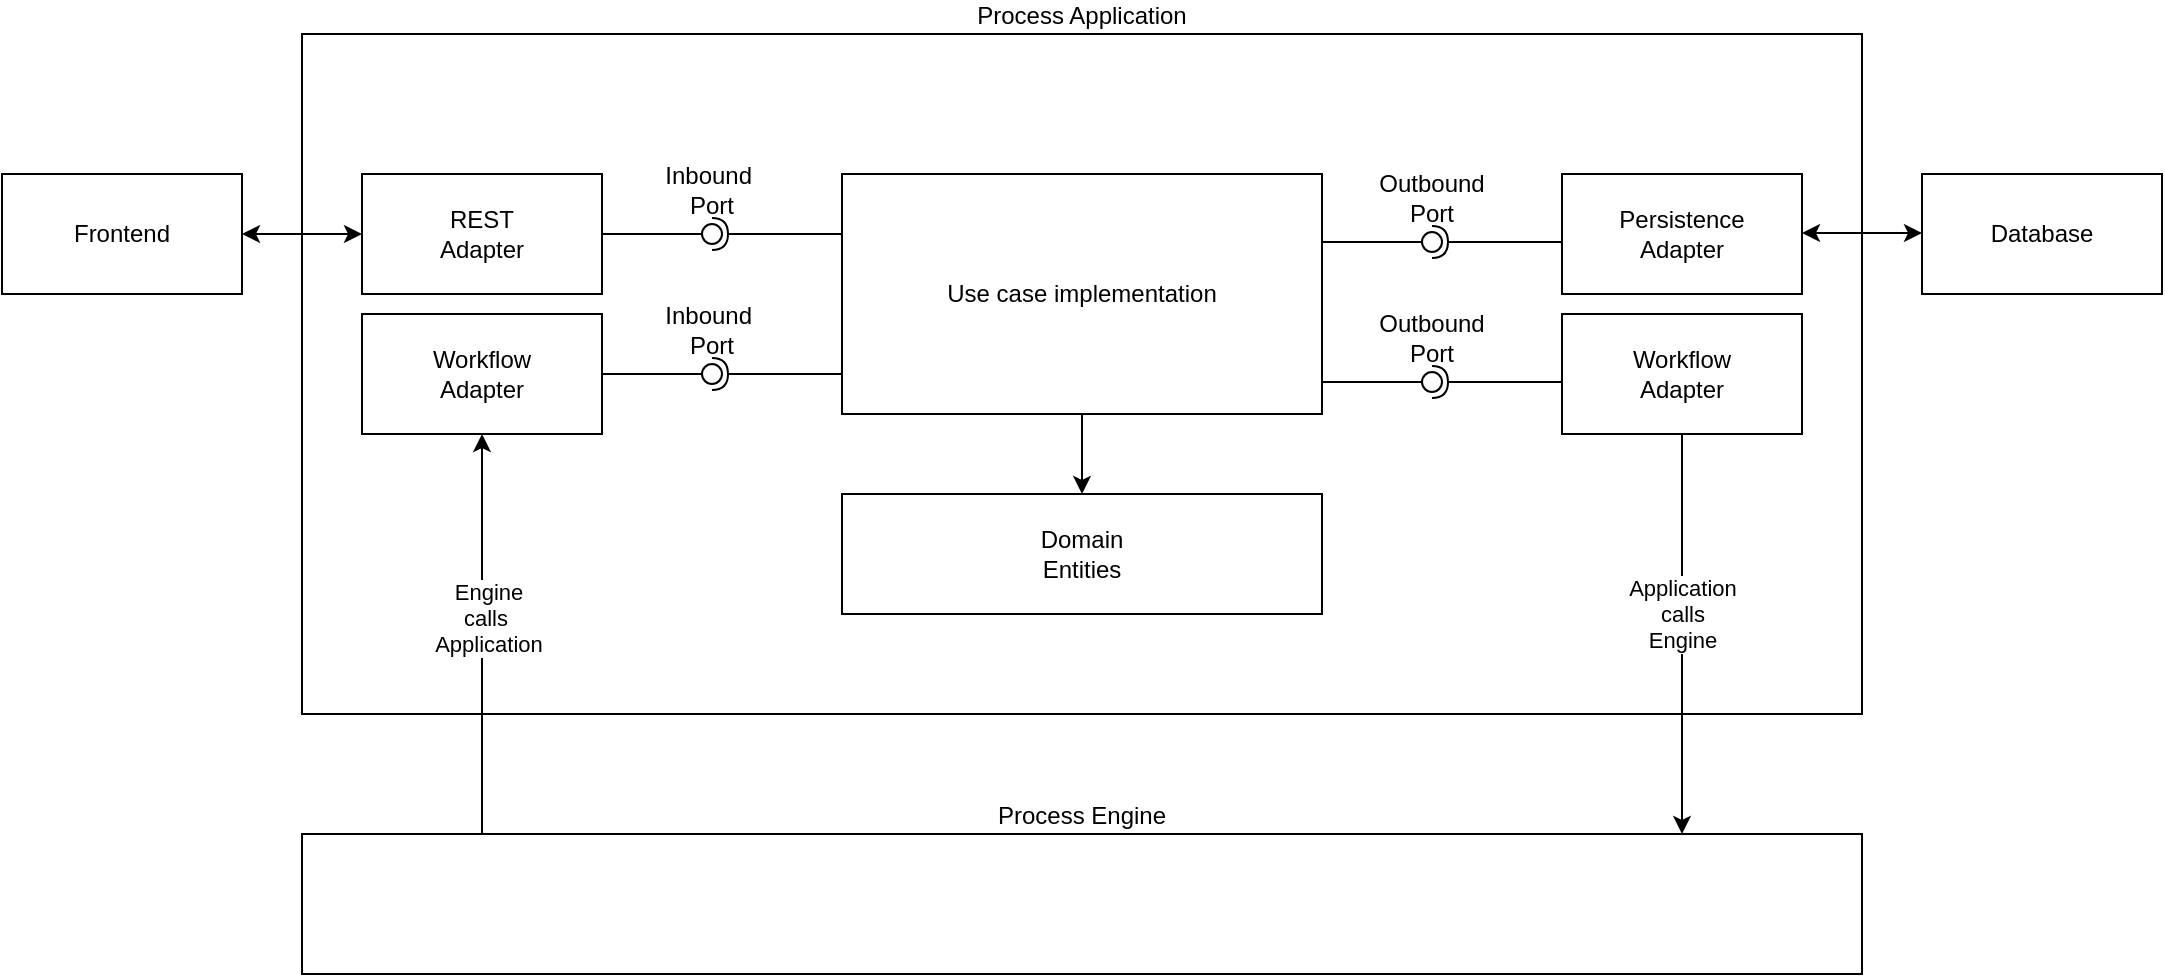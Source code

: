 <mxfile version="24.1.0" type="device">
  <diagram name="Page-1" id="zw3JpCSD_ixgrnQslXHK">
    <mxGraphModel dx="1434" dy="999" grid="1" gridSize="10" guides="1" tooltips="1" connect="1" arrows="1" fold="1" page="1" pageScale="1" pageWidth="1169" pageHeight="827" math="0" shadow="0">
      <root>
        <mxCell id="0" />
        <mxCell id="1" parent="0" />
        <mxCell id="IMeUV5zi-zxM67xi_JWU-23" value="Process Application" style="rounded=0;whiteSpace=wrap;html=1;align=center;labelPosition=center;verticalLabelPosition=top;verticalAlign=bottom;" vertex="1" parent="1">
          <mxGeometry x="170" y="50" width="780" height="340" as="geometry" />
        </mxCell>
        <mxCell id="IMeUV5zi-zxM67xi_JWU-1" value="REST&lt;br&gt;Adapter" style="rounded=0;whiteSpace=wrap;html=1;" vertex="1" parent="1">
          <mxGeometry x="200" y="120" width="120" height="60" as="geometry" />
        </mxCell>
        <mxCell id="IMeUV5zi-zxM67xi_JWU-3" value="" style="rounded=0;orthogonalLoop=1;jettySize=auto;html=1;endArrow=halfCircle;endFill=0;endSize=6;strokeWidth=1;sketch=0;exitX=0;exitY=0.25;exitDx=0;exitDy=0;" edge="1" target="IMeUV5zi-zxM67xi_JWU-5" parent="1" source="IMeUV5zi-zxM67xi_JWU-6">
          <mxGeometry relative="1" as="geometry">
            <mxPoint x="500" y="225" as="sourcePoint" />
          </mxGeometry>
        </mxCell>
        <mxCell id="IMeUV5zi-zxM67xi_JWU-4" value="" style="rounded=0;orthogonalLoop=1;jettySize=auto;html=1;endArrow=oval;endFill=0;sketch=0;sourcePerimeterSpacing=0;targetPerimeterSpacing=0;endSize=10;exitX=1;exitY=0.5;exitDx=0;exitDy=0;" edge="1" target="IMeUV5zi-zxM67xi_JWU-5" parent="1" source="IMeUV5zi-zxM67xi_JWU-1">
          <mxGeometry relative="1" as="geometry">
            <mxPoint x="460" y="225" as="sourcePoint" />
          </mxGeometry>
        </mxCell>
        <mxCell id="IMeUV5zi-zxM67xi_JWU-5" value="Inbound&amp;nbsp; Port" style="ellipse;whiteSpace=wrap;html=1;align=center;aspect=fixed;fillColor=none;strokeColor=none;resizable=0;perimeter=centerPerimeter;rotatable=0;allowArrows=0;points=[];outlineConnect=1;horizontal=1;labelPosition=center;verticalLabelPosition=top;verticalAlign=bottom;" vertex="1" parent="1">
          <mxGeometry x="370" y="145" width="10" height="10" as="geometry" />
        </mxCell>
        <mxCell id="IMeUV5zi-zxM67xi_JWU-6" value="U&lt;span style=&quot;background-color: initial;&quot;&gt;se case implementation&lt;/span&gt;" style="rounded=0;whiteSpace=wrap;html=1;" vertex="1" parent="1">
          <mxGeometry x="440" y="120" width="240" height="120" as="geometry" />
        </mxCell>
        <mxCell id="IMeUV5zi-zxM67xi_JWU-7" value="Domain&lt;br&gt;Entities" style="rounded=0;whiteSpace=wrap;html=1;" vertex="1" parent="1">
          <mxGeometry x="440" y="280" width="240" height="60" as="geometry" />
        </mxCell>
        <mxCell id="IMeUV5zi-zxM67xi_JWU-8" value="Persistence&lt;br&gt;Adapter" style="rounded=0;whiteSpace=wrap;html=1;" vertex="1" parent="1">
          <mxGeometry x="800" y="120" width="120" height="60" as="geometry" />
        </mxCell>
        <mxCell id="IMeUV5zi-zxM67xi_JWU-10" value="" style="rounded=0;orthogonalLoop=1;jettySize=auto;html=1;endArrow=halfCircle;endFill=0;endSize=6;strokeWidth=1;sketch=0;exitX=0;exitY=0.5;exitDx=0;exitDy=0;" edge="1" parent="1" target="IMeUV5zi-zxM67xi_JWU-12">
          <mxGeometry relative="1" as="geometry">
            <mxPoint x="800" y="154" as="sourcePoint" />
          </mxGeometry>
        </mxCell>
        <mxCell id="IMeUV5zi-zxM67xi_JWU-11" value="" style="rounded=0;orthogonalLoop=1;jettySize=auto;html=1;endArrow=oval;endFill=0;sketch=0;sourcePerimeterSpacing=0;targetPerimeterSpacing=0;endSize=10;exitX=1;exitY=0.5;exitDx=0;exitDy=0;" edge="1" parent="1" target="IMeUV5zi-zxM67xi_JWU-12">
          <mxGeometry relative="1" as="geometry">
            <mxPoint x="680" y="154" as="sourcePoint" />
          </mxGeometry>
        </mxCell>
        <mxCell id="IMeUV5zi-zxM67xi_JWU-12" value="Outbound&lt;br&gt;Port" style="ellipse;whiteSpace=wrap;html=1;align=center;aspect=fixed;fillColor=none;strokeColor=none;resizable=0;perimeter=centerPerimeter;rotatable=0;allowArrows=0;points=[];outlineConnect=1;horizontal=1;labelPosition=center;verticalLabelPosition=top;verticalAlign=bottom;" vertex="1" parent="1">
          <mxGeometry x="730" y="149" width="10" height="10" as="geometry" />
        </mxCell>
        <mxCell id="IMeUV5zi-zxM67xi_JWU-13" value="Workflow&lt;br&gt;Adapter" style="rounded=0;whiteSpace=wrap;html=1;" vertex="1" parent="1">
          <mxGeometry x="200" y="190" width="120" height="60" as="geometry" />
        </mxCell>
        <mxCell id="IMeUV5zi-zxM67xi_JWU-14" value="" style="rounded=0;orthogonalLoop=1;jettySize=auto;html=1;endArrow=halfCircle;endFill=0;endSize=6;strokeWidth=1;sketch=0;exitX=0;exitY=0.25;exitDx=0;exitDy=0;" edge="1" parent="1" target="IMeUV5zi-zxM67xi_JWU-16">
          <mxGeometry relative="1" as="geometry">
            <mxPoint x="440" y="220" as="sourcePoint" />
          </mxGeometry>
        </mxCell>
        <mxCell id="IMeUV5zi-zxM67xi_JWU-15" value="" style="rounded=0;orthogonalLoop=1;jettySize=auto;html=1;endArrow=oval;endFill=0;sketch=0;sourcePerimeterSpacing=0;targetPerimeterSpacing=0;endSize=10;exitX=1;exitY=0.5;exitDx=0;exitDy=0;" edge="1" parent="1" source="IMeUV5zi-zxM67xi_JWU-13" target="IMeUV5zi-zxM67xi_JWU-16">
          <mxGeometry relative="1" as="geometry">
            <mxPoint x="460" y="295" as="sourcePoint" />
          </mxGeometry>
        </mxCell>
        <mxCell id="IMeUV5zi-zxM67xi_JWU-16" value="Inbound&amp;nbsp; Port" style="ellipse;whiteSpace=wrap;html=1;align=center;aspect=fixed;fillColor=none;strokeColor=none;resizable=0;perimeter=centerPerimeter;rotatable=0;allowArrows=0;points=[];outlineConnect=1;horizontal=1;labelPosition=center;verticalLabelPosition=top;verticalAlign=bottom;" vertex="1" parent="1">
          <mxGeometry x="370" y="215" width="10" height="10" as="geometry" />
        </mxCell>
        <mxCell id="IMeUV5zi-zxM67xi_JWU-18" value="" style="endArrow=classic;html=1;rounded=0;exitX=0.5;exitY=1;exitDx=0;exitDy=0;" edge="1" parent="1" source="IMeUV5zi-zxM67xi_JWU-6" target="IMeUV5zi-zxM67xi_JWU-7">
          <mxGeometry width="50" height="50" relative="1" as="geometry">
            <mxPoint x="750" y="340" as="sourcePoint" />
            <mxPoint x="800" y="290" as="targetPoint" />
          </mxGeometry>
        </mxCell>
        <mxCell id="IMeUV5zi-zxM67xi_JWU-19" value="Workflow&lt;br&gt;Adapter" style="rounded=0;whiteSpace=wrap;html=1;" vertex="1" parent="1">
          <mxGeometry x="800" y="190" width="120" height="60" as="geometry" />
        </mxCell>
        <mxCell id="IMeUV5zi-zxM67xi_JWU-20" value="" style="rounded=0;orthogonalLoop=1;jettySize=auto;html=1;endArrow=halfCircle;endFill=0;endSize=6;strokeWidth=1;sketch=0;exitX=0;exitY=0.5;exitDx=0;exitDy=0;" edge="1" parent="1" target="IMeUV5zi-zxM67xi_JWU-22">
          <mxGeometry relative="1" as="geometry">
            <mxPoint x="800" y="224" as="sourcePoint" />
          </mxGeometry>
        </mxCell>
        <mxCell id="IMeUV5zi-zxM67xi_JWU-21" value="" style="rounded=0;orthogonalLoop=1;jettySize=auto;html=1;endArrow=oval;endFill=0;sketch=0;sourcePerimeterSpacing=0;targetPerimeterSpacing=0;endSize=10;exitX=1;exitY=0.5;exitDx=0;exitDy=0;" edge="1" parent="1" target="IMeUV5zi-zxM67xi_JWU-22">
          <mxGeometry relative="1" as="geometry">
            <mxPoint x="680" y="224" as="sourcePoint" />
          </mxGeometry>
        </mxCell>
        <mxCell id="IMeUV5zi-zxM67xi_JWU-22" value="Outbound&lt;br&gt;Port" style="ellipse;whiteSpace=wrap;html=1;align=center;aspect=fixed;fillColor=none;strokeColor=none;resizable=0;perimeter=centerPerimeter;rotatable=0;allowArrows=0;points=[];outlineConnect=1;horizontal=1;labelPosition=center;verticalLabelPosition=top;verticalAlign=bottom;" vertex="1" parent="1">
          <mxGeometry x="730" y="219" width="10" height="10" as="geometry" />
        </mxCell>
        <mxCell id="IMeUV5zi-zxM67xi_JWU-24" value="Process Engine" style="rounded=0;whiteSpace=wrap;html=1;align=center;labelPosition=center;verticalLabelPosition=top;verticalAlign=bottom;" vertex="1" parent="1">
          <mxGeometry x="170" y="450" width="780" height="70" as="geometry" />
        </mxCell>
        <mxCell id="IMeUV5zi-zxM67xi_JWU-26" value="Frontend" style="rounded=0;whiteSpace=wrap;html=1;" vertex="1" parent="1">
          <mxGeometry x="20" y="120" width="120" height="60" as="geometry" />
        </mxCell>
        <mxCell id="IMeUV5zi-zxM67xi_JWU-28" value="" style="endArrow=classic;startArrow=classic;html=1;rounded=0;" edge="1" parent="1" source="IMeUV5zi-zxM67xi_JWU-26">
          <mxGeometry width="50" height="50" relative="1" as="geometry">
            <mxPoint x="140" y="200" as="sourcePoint" />
            <mxPoint x="200" y="150" as="targetPoint" />
          </mxGeometry>
        </mxCell>
        <mxCell id="IMeUV5zi-zxM67xi_JWU-29" value="Database" style="rounded=0;whiteSpace=wrap;html=1;" vertex="1" parent="1">
          <mxGeometry x="980" y="120" width="120" height="60" as="geometry" />
        </mxCell>
        <mxCell id="IMeUV5zi-zxM67xi_JWU-31" value="" style="endArrow=classic;html=1;rounded=0;entryX=0.5;entryY=1;entryDx=0;entryDy=0;" edge="1" parent="1" target="IMeUV5zi-zxM67xi_JWU-13">
          <mxGeometry width="50" height="50" relative="1" as="geometry">
            <mxPoint x="260" y="450" as="sourcePoint" />
            <mxPoint x="220" y="680" as="targetPoint" />
          </mxGeometry>
        </mxCell>
        <mxCell id="IMeUV5zi-zxM67xi_JWU-34" value="Engine&lt;br&gt;calls&amp;nbsp;&lt;br&gt;Application" style="edgeLabel;html=1;align=center;verticalAlign=middle;resizable=0;points=[];" vertex="1" connectable="0" parent="IMeUV5zi-zxM67xi_JWU-31">
          <mxGeometry x="0.08" y="-3" relative="1" as="geometry">
            <mxPoint as="offset" />
          </mxGeometry>
        </mxCell>
        <mxCell id="IMeUV5zi-zxM67xi_JWU-32" value="" style="endArrow=classic;html=1;rounded=0;exitX=0.5;exitY=1;exitDx=0;exitDy=0;" edge="1" parent="1" source="IMeUV5zi-zxM67xi_JWU-19">
          <mxGeometry width="50" height="50" relative="1" as="geometry">
            <mxPoint x="270" y="460" as="sourcePoint" />
            <mxPoint x="860" y="450" as="targetPoint" />
          </mxGeometry>
        </mxCell>
        <mxCell id="IMeUV5zi-zxM67xi_JWU-35" value="Application&lt;br&gt;calls&lt;br&gt;Engine" style="edgeLabel;html=1;align=center;verticalAlign=middle;resizable=0;points=[];" vertex="1" connectable="0" parent="IMeUV5zi-zxM67xi_JWU-32">
          <mxGeometry x="-0.42" y="-2" relative="1" as="geometry">
            <mxPoint x="2" y="32" as="offset" />
          </mxGeometry>
        </mxCell>
        <mxCell id="IMeUV5zi-zxM67xi_JWU-33" value="" style="endArrow=classic;startArrow=classic;html=1;rounded=0;" edge="1" parent="1">
          <mxGeometry width="50" height="50" relative="1" as="geometry">
            <mxPoint x="920" y="149.5" as="sourcePoint" />
            <mxPoint x="980" y="149.5" as="targetPoint" />
          </mxGeometry>
        </mxCell>
      </root>
    </mxGraphModel>
  </diagram>
</mxfile>
